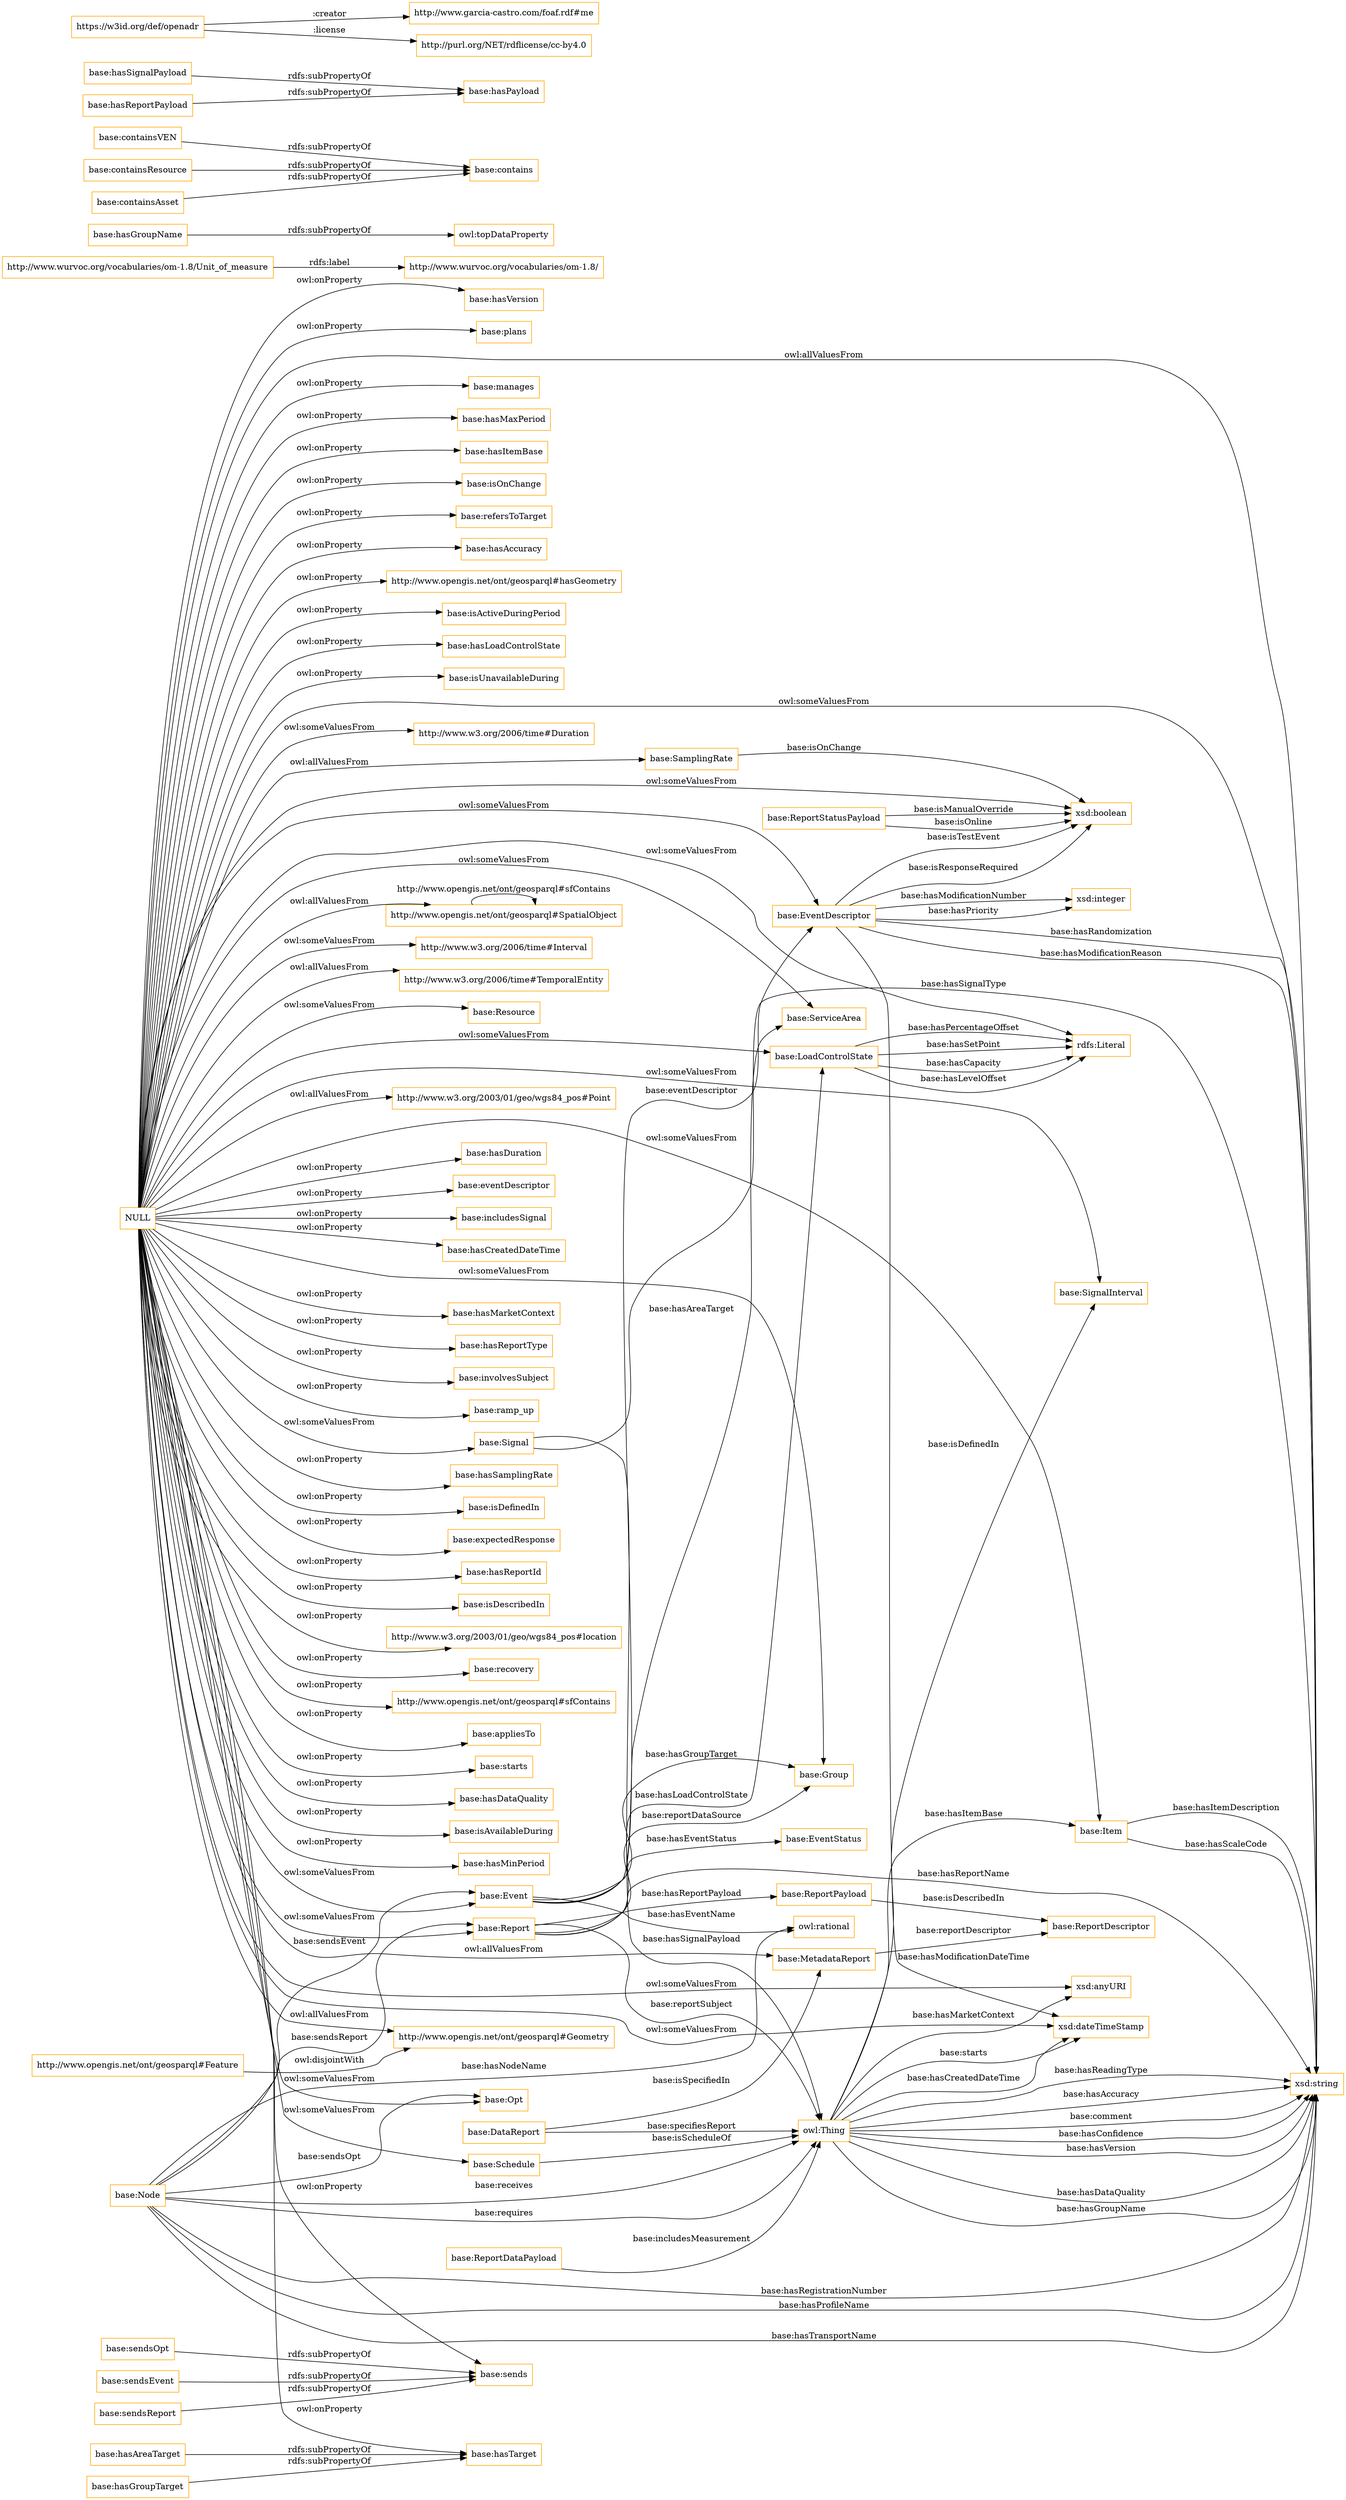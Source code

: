 digraph ar2dtool_diagram { 
rankdir=LR;
size="1501"
node [shape = rectangle, color="orange"]; "base:SignalInterval" "http://www.w3.org/2006/time#Duration" "base:Signal" "base:Opt" "http://www.wurvoc.org/vocabularies/om-1.8/Unit_of_measure" "base:DataReport" "base:ReportDataPayload" "base:EventStatus" "base:ReportStatusPayload" "base:ServiceArea" "base:Item" "base:ReportDescriptor" "base:SamplingRate" "base:Group" "base:Node" "http://www.opengis.net/ont/geosparql#Geometry" "http://www.opengis.net/ont/geosparql#SpatialObject" "base:Event" "http://www.w3.org/2006/time#Interval" "http://www.w3.org/2006/time#TemporalEntity" "base:Resource" "base:Schedule" "base:EventDescriptor" "http://www.opengis.net/ont/geosparql#Feature" "base:LoadControlState" "base:ReportPayload" "http://www.w3.org/2003/01/geo/wgs84_pos#Point" "base:MetadataReport" "base:Report" ; /*classes style*/
	"base:hasGroupName" -> "owl:topDataProperty" [ label = "rdfs:subPropertyOf" ];
	"base:sendsOpt" -> "base:sends" [ label = "rdfs:subPropertyOf" ];
	"base:sendsEvent" -> "base:sends" [ label = "rdfs:subPropertyOf" ];
	"base:hasGroupTarget" -> "base:hasTarget" [ label = "rdfs:subPropertyOf" ];
	"http://www.opengis.net/ont/geosparql#Feature" -> "http://www.opengis.net/ont/geosparql#Geometry" [ label = "owl:disjointWith" ];
	"base:containsVEN" -> "base:contains" [ label = "rdfs:subPropertyOf" ];
	"base:containsResource" -> "base:contains" [ label = "rdfs:subPropertyOf" ];
	"NULL" -> "base:hasDuration" [ label = "owl:onProperty" ];
	"NULL" -> "base:Signal" [ label = "owl:someValuesFrom" ];
	"NULL" -> "base:eventDescriptor" [ label = "owl:onProperty" ];
	"NULL" -> "base:includesSignal" [ label = "owl:onProperty" ];
	"NULL" -> "base:Resource" [ label = "owl:someValuesFrom" ];
	"NULL" -> "base:hasCreatedDateTime" [ label = "owl:onProperty" ];
	"NULL" -> "xsd:anyURI" [ label = "owl:someValuesFrom" ];
	"NULL" -> "http://www.w3.org/2006/time#TemporalEntity" [ label = "owl:allValuesFrom" ];
	"NULL" -> "base:hasMarketContext" [ label = "owl:onProperty" ];
	"NULL" -> "base:hasReportType" [ label = "owl:onProperty" ];
	"NULL" -> "base:Schedule" [ label = "owl:someValuesFrom" ];
	"NULL" -> "base:involvesSubject" [ label = "owl:onProperty" ];
	"NULL" -> "base:ramp_up" [ label = "owl:onProperty" ];
	"NULL" -> "xsd:string" [ label = "owl:allValuesFrom" ];
	"NULL" -> "base:sends" [ label = "owl:onProperty" ];
	"NULL" -> "base:hasSamplingRate" [ label = "owl:onProperty" ];
	"NULL" -> "xsd:dateTimeStamp" [ label = "owl:someValuesFrom" ];
	"NULL" -> "http://www.w3.org/2006/time#Duration" [ label = "owl:someValuesFrom" ];
	"NULL" -> "base:EventDescriptor" [ label = "owl:someValuesFrom" ];
	"NULL" -> "base:isDefinedIn" [ label = "owl:onProperty" ];
	"NULL" -> "base:MetadataReport" [ label = "owl:allValuesFrom" ];
	"NULL" -> "xsd:boolean" [ label = "owl:someValuesFrom" ];
	"NULL" -> "base:expectedResponse" [ label = "owl:onProperty" ];
	"NULL" -> "base:hasReportId" [ label = "owl:onProperty" ];
	"NULL" -> "base:isDescribedIn" [ label = "owl:onProperty" ];
	"NULL" -> "http://www.w3.org/2003/01/geo/wgs84_pos#location" [ label = "owl:onProperty" ];
	"NULL" -> "base:recovery" [ label = "owl:onProperty" ];
	"NULL" -> "base:LoadControlState" [ label = "owl:someValuesFrom" ];
	"NULL" -> "http://www.opengis.net/ont/geosparql#sfContains" [ label = "owl:onProperty" ];
	"NULL" -> "base:appliesTo" [ label = "owl:onProperty" ];
	"NULL" -> "base:starts" [ label = "owl:onProperty" ];
	"NULL" -> "base:hasDataQuality" [ label = "owl:onProperty" ];
	"NULL" -> "base:isAvailableDuring" [ label = "owl:onProperty" ];
	"NULL" -> "base:hasMinPeriod" [ label = "owl:onProperty" ];
	"NULL" -> "base:Report" [ label = "owl:someValuesFrom" ];
	"NULL" -> "base:hasVersion" [ label = "owl:onProperty" ];
	"NULL" -> "base:SamplingRate" [ label = "owl:allValuesFrom" ];
	"NULL" -> "http://www.opengis.net/ont/geosparql#SpatialObject" [ label = "owl:allValuesFrom" ];
	"NULL" -> "base:plans" [ label = "owl:onProperty" ];
	"NULL" -> "rdfs:Literal" [ label = "owl:someValuesFrom" ];
	"NULL" -> "base:hasTarget" [ label = "owl:onProperty" ];
	"NULL" -> "base:Item" [ label = "owl:someValuesFrom" ];
	"NULL" -> "http://www.w3.org/2003/01/geo/wgs84_pos#Point" [ label = "owl:allValuesFrom" ];
	"NULL" -> "base:manages" [ label = "owl:onProperty" ];
	"NULL" -> "base:hasMaxPeriod" [ label = "owl:onProperty" ];
	"NULL" -> "http://www.opengis.net/ont/geosparql#Geometry" [ label = "owl:allValuesFrom" ];
	"NULL" -> "base:ServiceArea" [ label = "owl:someValuesFrom" ];
	"NULL" -> "base:hasItemBase" [ label = "owl:onProperty" ];
	"NULL" -> "base:SignalInterval" [ label = "owl:someValuesFrom" ];
	"NULL" -> "base:isOnChange" [ label = "owl:onProperty" ];
	"NULL" -> "base:refersToTarget" [ label = "owl:onProperty" ];
	"NULL" -> "base:Opt" [ label = "owl:someValuesFrom" ];
	"NULL" -> "base:Group" [ label = "owl:someValuesFrom" ];
	"NULL" -> "base:hasAccuracy" [ label = "owl:onProperty" ];
	"NULL" -> "http://www.opengis.net/ont/geosparql#hasGeometry" [ label = "owl:onProperty" ];
	"NULL" -> "base:isActiveDuringPeriod" [ label = "owl:onProperty" ];
	"NULL" -> "base:hasLoadControlState" [ label = "owl:onProperty" ];
	"NULL" -> "http://www.w3.org/2006/time#Interval" [ label = "owl:someValuesFrom" ];
	"NULL" -> "base:isUnavailableDuring" [ label = "owl:onProperty" ];
	"NULL" -> "base:Event" [ label = "owl:someValuesFrom" ];
	"NULL" -> "xsd:string" [ label = "owl:someValuesFrom" ];
	"base:hasSignalPayload" -> "base:hasPayload" [ label = "rdfs:subPropertyOf" ];
	"base:containsAsset" -> "base:contains" [ label = "rdfs:subPropertyOf" ];
	"http://www.wurvoc.org/vocabularies/om-1.8/Unit_of_measure" -> "http://www.wurvoc.org/vocabularies/om-1.8/" [ label = "rdfs:label" ];
	"base:hasReportPayload" -> "base:hasPayload" [ label = "rdfs:subPropertyOf" ];
	"base:sendsReport" -> "base:sends" [ label = "rdfs:subPropertyOf" ];
	"https://w3id.org/def/openadr" -> "http://www.garcia-castro.com/foaf.rdf#me" [ label = ":creator" ];
	"https://w3id.org/def/openadr" -> "http://purl.org/NET/rdflicense/cc-by4.0" [ label = ":license" ];
	"base:hasAreaTarget" -> "base:hasTarget" [ label = "rdfs:subPropertyOf" ];
	"base:Schedule" -> "owl:Thing" [ label = "base:isScheduleOf" ];
	"base:Node" -> "base:Opt" [ label = "base:sendsOpt" ];
	"base:EventDescriptor" -> "xsd:integer" [ label = "base:hasPriority" ];
	"base:ReportDataPayload" -> "owl:Thing" [ label = "base:includesMeasurement" ];
	"base:Report" -> "xsd:string" [ label = "base:hasReportName" ];
	"owl:Thing" -> "xsd:string" [ label = "base:comment" ];
	"base:ReportStatusPayload" -> "xsd:boolean" [ label = "base:isManualOverride" ];
	"base:Node" -> "xsd:string" [ label = "base:hasProfileName" ];
	"owl:Thing" -> "xsd:dateTimeStamp" [ label = "base:starts" ];
	"base:EventDescriptor" -> "xsd:integer" [ label = "base:hasModificationNumber" ];
	"base:Node" -> "owl:rational" [ label = "base:hasNodeName" ];
	"base:EventDescriptor" -> "xsd:boolean" [ label = "base:isTestEvent" ];
	"owl:Thing" -> "xsd:string" [ label = "base:hasConfidence" ];
	"base:Event" -> "base:Group" [ label = "base:hasGroupTarget" ];
	"owl:Thing" -> "xsd:string" [ label = "base:hasVersion" ];
	"base:LoadControlState" -> "rdfs:Literal" [ label = "base:hasCapacity" ];
	"base:Node" -> "base:Event" [ label = "base:sendsEvent" ];
	"base:Node" -> "xsd:string" [ label = "base:hasTransportName" ];
	"base:DataReport" -> "base:MetadataReport" [ label = "base:isSpecifiedIn" ];
	"base:Node" -> "xsd:string" [ label = "base:hasRegistrationNumber" ];
	"base:EventDescriptor" -> "xsd:string" [ label = "base:hasRandomization" ];
	"base:EventDescriptor" -> "xsd:dateTimeStamp" [ label = "base:hasModificationDateTime" ];
	"base:LoadControlState" -> "rdfs:Literal" [ label = "base:hasLevelOffset" ];
	"base:ReportPayload" -> "base:ReportDescriptor" [ label = "base:isDescribedIn" ];
	"base:Event" -> "owl:rational" [ label = "base:hasEventName" ];
	"base:Node" -> "base:Report" [ label = "base:sendsReport" ];
	"base:Node" -> "owl:Thing" [ label = "base:requires" ];
	"base:Report" -> "owl:Thing" [ label = "base:reportSubject" ];
	"owl:Thing" -> "xsd:dateTimeStamp" [ label = "base:hasCreatedDateTime" ];
	"base:Report" -> "base:LoadControlState" [ label = "base:hasLoadControlState" ];
	"base:Item" -> "xsd:string" [ label = "base:hasItemDescription" ];
	"owl:Thing" -> "base:Item" [ label = "base:hasItemBase" ];
	"owl:Thing" -> "xsd:string" [ label = "base:hasDataQuality" ];
	"http://www.opengis.net/ont/geosparql#SpatialObject" -> "http://www.opengis.net/ont/geosparql#SpatialObject" [ label = "http://www.opengis.net/ont/geosparql#sfContains" ];
	"base:Node" -> "owl:Thing" [ label = "base:receives" ];
	"base:LoadControlState" -> "rdfs:Literal" [ label = "base:hasPercentageOffset" ];
	"base:EventDescriptor" -> "xsd:boolean" [ label = "base:isResponseRequired" ];
	"owl:Thing" -> "xsd:string" [ label = "base:hasGroupName" ];
	"base:Event" -> "base:EventDescriptor" [ label = "base:eventDescriptor" ];
	"base:LoadControlState" -> "rdfs:Literal" [ label = "base:hasSetPoint" ];
	"base:ReportStatusPayload" -> "xsd:boolean" [ label = "base:isOnline" ];
	"owl:Thing" -> "xsd:anyURI" [ label = "base:hasMarketContext" ];
	"base:Signal" -> "owl:Thing" [ label = "base:hasSignalPayload" ];
	"base:Event" -> "base:EventStatus" [ label = "base:hasEventStatus" ];
	"base:DataReport" -> "owl:Thing" [ label = "base:specifiesReport" ];
	"base:SamplingRate" -> "xsd:boolean" [ label = "base:isOnChange" ];
	"owl:Thing" -> "xsd:string" [ label = "base:hasReadingType" ];
	"base:MetadataReport" -> "base:ReportDescriptor" [ label = "base:reportDescriptor" ];
	"base:Report" -> "base:Group" [ label = "base:reportDataSource" ];
	"base:Signal" -> "xsd:string" [ label = "base:hasSignalType" ];
	"owl:Thing" -> "base:SignalInterval" [ label = "base:isDefinedIn" ];
	"base:Report" -> "base:ReportPayload" [ label = "base:hasReportPayload" ];
	"owl:Thing" -> "xsd:string" [ label = "base:hasAccuracy" ];
	"base:EventDescriptor" -> "xsd:string" [ label = "base:hasModificationReason" ];
	"base:Item" -> "xsd:string" [ label = "base:hasScaleCode" ];
	"base:Event" -> "base:ServiceArea" [ label = "base:hasAreaTarget" ];

}

